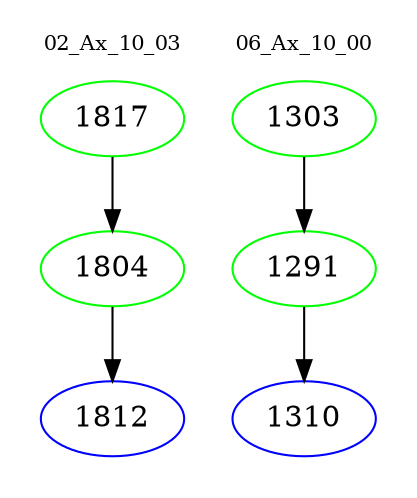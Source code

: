 digraph{
subgraph cluster_0 {
color = white
label = "02_Ax_10_03";
fontsize=10;
T0_1817 [label="1817", color="green"]
T0_1817 -> T0_1804 [color="black"]
T0_1804 [label="1804", color="green"]
T0_1804 -> T0_1812 [color="black"]
T0_1812 [label="1812", color="blue"]
}
subgraph cluster_1 {
color = white
label = "06_Ax_10_00";
fontsize=10;
T1_1303 [label="1303", color="green"]
T1_1303 -> T1_1291 [color="black"]
T1_1291 [label="1291", color="green"]
T1_1291 -> T1_1310 [color="black"]
T1_1310 [label="1310", color="blue"]
}
}
